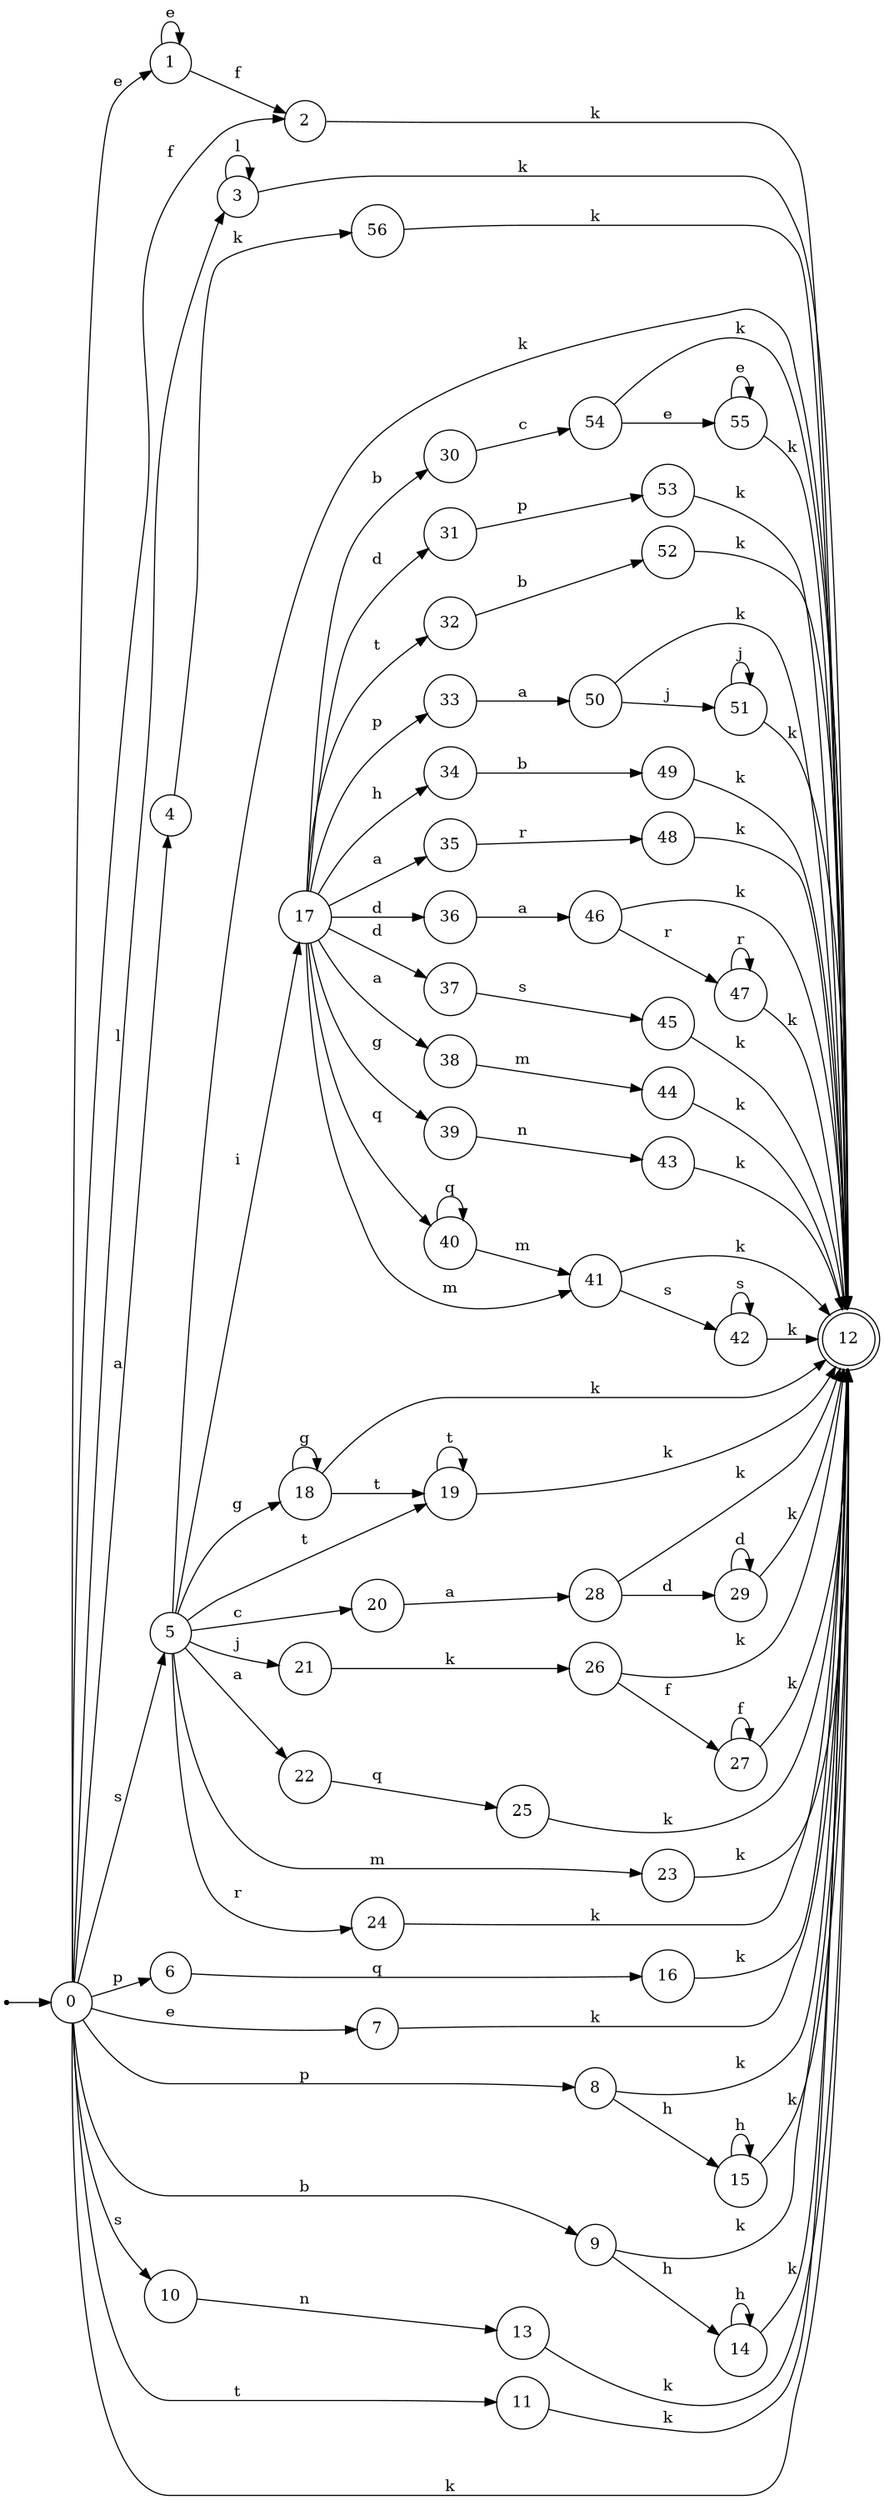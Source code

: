 digraph finite_state_machine {
rankdir=LR;
size="20,20";
node [shape = point]; "dummy0"
node [shape = circle]; "0";
"dummy0" -> "0";
node [shape = circle]; "1";
node [shape = circle]; "2";
node [shape = circle]; "3";
node [shape = circle]; "4";
node [shape = circle]; "5";
node [shape = circle]; "6";
node [shape = circle]; "7";
node [shape = circle]; "8";
node [shape = circle]; "9";
node [shape = circle]; "10";
node [shape = circle]; "11";
node [shape = doublecircle]; "12";node [shape = circle]; "13";
node [shape = circle]; "14";
node [shape = circle]; "15";
node [shape = circle]; "16";
node [shape = circle]; "17";
node [shape = circle]; "18";
node [shape = circle]; "19";
node [shape = circle]; "20";
node [shape = circle]; "21";
node [shape = circle]; "22";
node [shape = circle]; "23";
node [shape = circle]; "24";
node [shape = circle]; "25";
node [shape = circle]; "26";
node [shape = circle]; "27";
node [shape = circle]; "28";
node [shape = circle]; "29";
node [shape = circle]; "30";
node [shape = circle]; "31";
node [shape = circle]; "32";
node [shape = circle]; "33";
node [shape = circle]; "34";
node [shape = circle]; "35";
node [shape = circle]; "36";
node [shape = circle]; "37";
node [shape = circle]; "38";
node [shape = circle]; "39";
node [shape = circle]; "40";
node [shape = circle]; "41";
node [shape = circle]; "42";
node [shape = circle]; "43";
node [shape = circle]; "44";
node [shape = circle]; "45";
node [shape = circle]; "46";
node [shape = circle]; "47";
node [shape = circle]; "48";
node [shape = circle]; "49";
node [shape = circle]; "50";
node [shape = circle]; "51";
node [shape = circle]; "52";
node [shape = circle]; "53";
node [shape = circle]; "54";
node [shape = circle]; "55";
node [shape = circle]; "56";
"0" -> "1" [label = "e"];
 "0" -> "7" [label = "e"];
 "0" -> "2" [label = "f"];
 "0" -> "3" [label = "l"];
 "0" -> "4" [label = "a"];
 "0" -> "10" [label = "s"];
 "0" -> "5" [label = "s"];
 "0" -> "8" [label = "p"];
 "0" -> "6" [label = "p"];
 "0" -> "9" [label = "b"];
 "0" -> "11" [label = "t"];
 "0" -> "12" [label = "k"];
 "11" -> "12" [label = "k"];
 "10" -> "13" [label = "n"];
 "13" -> "12" [label = "k"];
 "9" -> "14" [label = "h"];
 "9" -> "12" [label = "k"];
 "14" -> "14" [label = "h"];
 "14" -> "12" [label = "k"];
 "8" -> "15" [label = "h"];
 "8" -> "12" [label = "k"];
 "15" -> "15" [label = "h"];
 "15" -> "12" [label = "k"];
 "7" -> "12" [label = "k"];
 "6" -> "16" [label = "q"];
 "16" -> "12" [label = "k"];
 "5" -> "17" [label = "i"];
 "5" -> "18" [label = "g"];
 "5" -> "19" [label = "t"];
 "5" -> "20" [label = "c"];
 "5" -> "21" [label = "j"];
 "5" -> "22" [label = "a"];
 "5" -> "23" [label = "m"];
 "5" -> "24" [label = "r"];
 "5" -> "12" [label = "k"];
 "24" -> "12" [label = "k"];
 "23" -> "12" [label = "k"];
 "22" -> "25" [label = "q"];
 "25" -> "12" [label = "k"];
 "21" -> "26" [label = "k"];
 "26" -> "27" [label = "f"];
 "26" -> "12" [label = "k"];
 "27" -> "27" [label = "f"];
 "27" -> "12" [label = "k"];
 "20" -> "28" [label = "a"];
 "28" -> "29" [label = "d"];
 "28" -> "12" [label = "k"];
 "29" -> "29" [label = "d"];
 "29" -> "12" [label = "k"];
 "19" -> "19" [label = "t"];
 "19" -> "12" [label = "k"];
 "18" -> "18" [label = "g"];
 "18" -> "19" [label = "t"];
 "18" -> "12" [label = "k"];
 "17" -> "30" [label = "b"];
 "17" -> "36" [label = "d"];
 "17" -> "37" [label = "d"];
 "17" -> "31" [label = "d"];
 "17" -> "32" [label = "t"];
 "17" -> "33" [label = "p"];
 "17" -> "34" [label = "h"];
 "17" -> "35" [label = "a"];
 "17" -> "38" [label = "a"];
 "17" -> "39" [label = "g"];
 "17" -> "40" [label = "q"];
 "17" -> "41" [label = "m"];
 "41" -> "42" [label = "s"];
 "41" -> "12" [label = "k"];
 "42" -> "42" [label = "s"];
 "42" -> "12" [label = "k"];
 "40" -> "40" [label = "q"];
 "40" -> "41" [label = "m"];
 "39" -> "43" [label = "n"];
 "43" -> "12" [label = "k"];
 "38" -> "44" [label = "m"];
 "44" -> "12" [label = "k"];
 "37" -> "45" [label = "s"];
 "45" -> "12" [label = "k"];
 "36" -> "46" [label = "a"];
 "46" -> "47" [label = "r"];
 "46" -> "12" [label = "k"];
 "47" -> "47" [label = "r"];
 "47" -> "12" [label = "k"];
 "35" -> "48" [label = "r"];
 "48" -> "12" [label = "k"];
 "34" -> "49" [label = "b"];
 "49" -> "12" [label = "k"];
 "33" -> "50" [label = "a"];
 "50" -> "51" [label = "j"];
 "50" -> "12" [label = "k"];
 "51" -> "51" [label = "j"];
 "51" -> "12" [label = "k"];
 "32" -> "52" [label = "b"];
 "52" -> "12" [label = "k"];
 "31" -> "53" [label = "p"];
 "53" -> "12" [label = "k"];
 "30" -> "54" [label = "c"];
 "54" -> "55" [label = "e"];
 "54" -> "12" [label = "k"];
 "55" -> "55" [label = "e"];
 "55" -> "12" [label = "k"];
 "4" -> "56" [label = "k"];
 "56" -> "12" [label = "k"];
 "3" -> "3" [label = "l"];
 "3" -> "12" [label = "k"];
 "2" -> "12" [label = "k"];
 "1" -> "1" [label = "e"];
 "1" -> "2" [label = "f"];
 }
